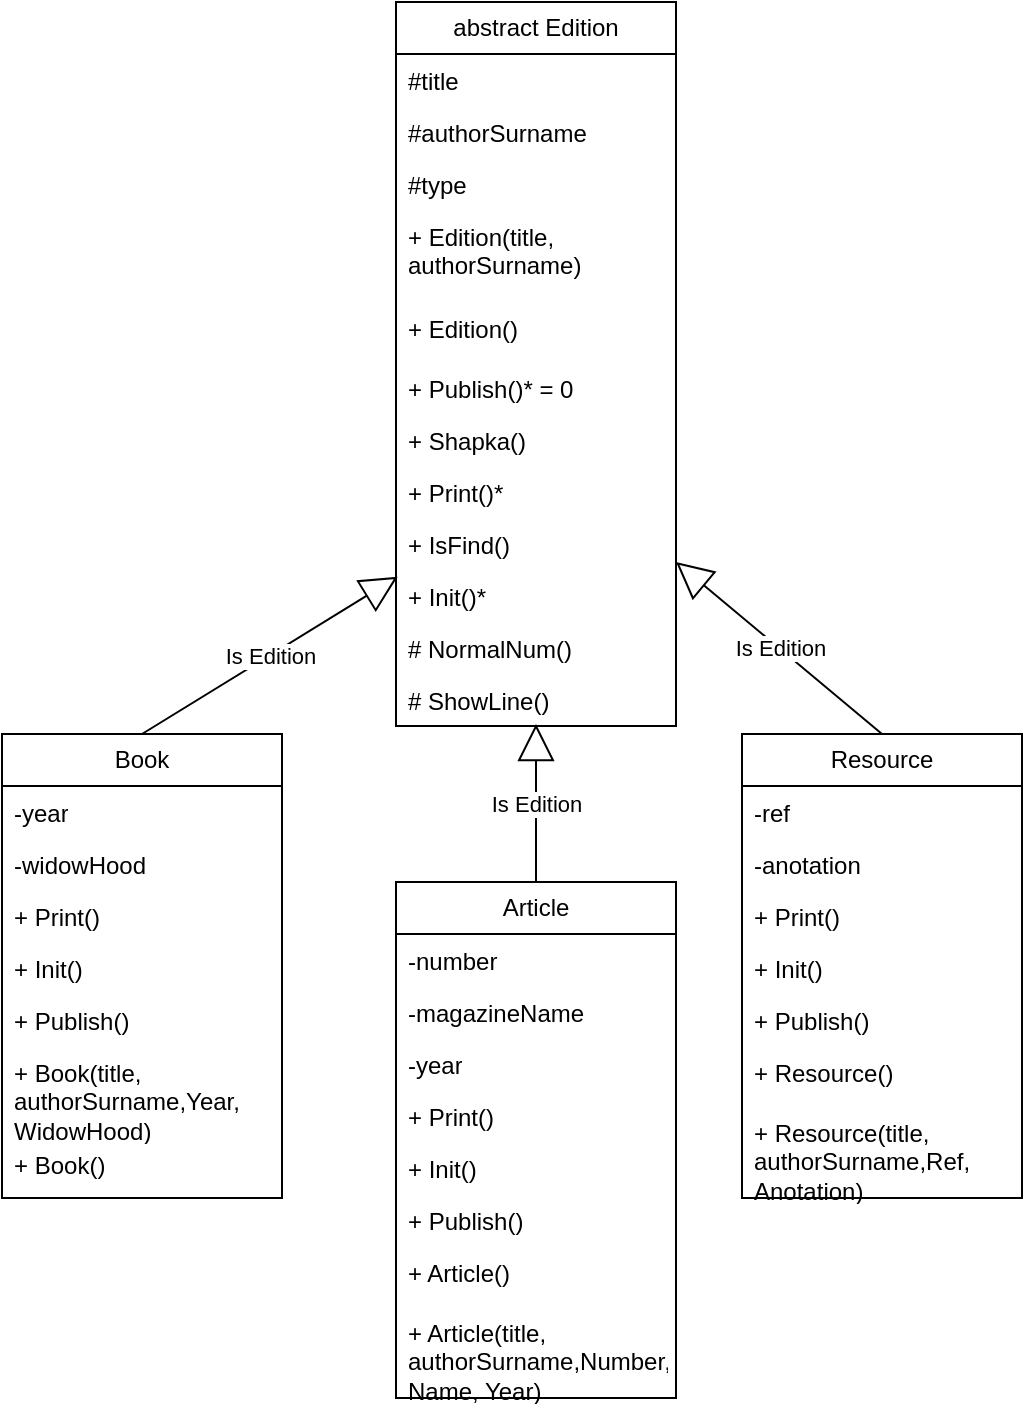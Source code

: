 <mxfile version="28.2.5">
  <diagram name="Сторінка-1" id="wjMNULmd1TKNdpKLbZKs">
    <mxGraphModel dx="1585" dy="798" grid="1" gridSize="10" guides="1" tooltips="1" connect="1" arrows="1" fold="1" page="1" pageScale="1" pageWidth="827" pageHeight="1169" math="0" shadow="0">
      <root>
        <mxCell id="0" />
        <mxCell id="1" parent="0" />
        <mxCell id="Z3BIu0tua5MSAObjCaPZ-3" value="abstract Edition" style="swimlane;fontStyle=0;childLayout=stackLayout;horizontal=1;startSize=26;fillColor=none;horizontalStack=0;resizeParent=1;resizeParentMax=0;resizeLast=0;collapsible=1;marginBottom=0;whiteSpace=wrap;html=1;" parent="1" vertex="1">
          <mxGeometry x="287" y="160" width="140" height="362" as="geometry" />
        </mxCell>
        <mxCell id="Z3BIu0tua5MSAObjCaPZ-4" value="#title" style="text;strokeColor=none;fillColor=none;align=left;verticalAlign=top;spacingLeft=4;spacingRight=4;overflow=hidden;rotatable=0;points=[[0,0.5],[1,0.5]];portConstraint=eastwest;whiteSpace=wrap;html=1;" parent="Z3BIu0tua5MSAObjCaPZ-3" vertex="1">
          <mxGeometry y="26" width="140" height="26" as="geometry" />
        </mxCell>
        <mxCell id="Z3BIu0tua5MSAObjCaPZ-5" value="#authorSurname" style="text;strokeColor=none;fillColor=none;align=left;verticalAlign=top;spacingLeft=4;spacingRight=4;overflow=hidden;rotatable=0;points=[[0,0.5],[1,0.5]];portConstraint=eastwest;whiteSpace=wrap;html=1;" parent="Z3BIu0tua5MSAObjCaPZ-3" vertex="1">
          <mxGeometry y="52" width="140" height="26" as="geometry" />
        </mxCell>
        <mxCell id="Z3BIu0tua5MSAObjCaPZ-28" value="#type" style="text;strokeColor=none;fillColor=none;align=left;verticalAlign=top;spacingLeft=4;spacingRight=4;overflow=hidden;rotatable=0;points=[[0,0.5],[1,0.5]];portConstraint=eastwest;whiteSpace=wrap;html=1;" parent="Z3BIu0tua5MSAObjCaPZ-3" vertex="1">
          <mxGeometry y="78" width="140" height="26" as="geometry" />
        </mxCell>
        <mxCell id="NYZryHAVjPhyMYE1WTN0-2" value="+ Edition(title,&lt;div&gt;authorSurname)&lt;/div&gt;" style="text;strokeColor=none;fillColor=none;align=left;verticalAlign=top;spacingLeft=4;spacingRight=4;overflow=hidden;rotatable=0;points=[[0,0.5],[1,0.5]];portConstraint=eastwest;whiteSpace=wrap;html=1;" parent="Z3BIu0tua5MSAObjCaPZ-3" vertex="1">
          <mxGeometry y="104" width="140" height="46" as="geometry" />
        </mxCell>
        <mxCell id="NYZryHAVjPhyMYE1WTN0-3" value="+ Edition(&lt;span style=&quot;background-color: transparent; color: light-dark(rgb(0, 0, 0), rgb(255, 255, 255));&quot;&gt;)&lt;/span&gt;" style="text;strokeColor=none;fillColor=none;align=left;verticalAlign=top;spacingLeft=4;spacingRight=4;overflow=hidden;rotatable=0;points=[[0,0.5],[1,0.5]];portConstraint=eastwest;whiteSpace=wrap;html=1;" parent="Z3BIu0tua5MSAObjCaPZ-3" vertex="1">
          <mxGeometry y="150" width="140" height="30" as="geometry" />
        </mxCell>
        <mxCell id="NYZryHAVjPhyMYE1WTN0-1" value="+ Publish()* = 0" style="text;strokeColor=none;fillColor=none;align=left;verticalAlign=top;spacingLeft=4;spacingRight=4;overflow=hidden;rotatable=0;points=[[0,0.5],[1,0.5]];portConstraint=eastwest;whiteSpace=wrap;html=1;" parent="Z3BIu0tua5MSAObjCaPZ-3" vertex="1">
          <mxGeometry y="180" width="140" height="26" as="geometry" />
        </mxCell>
        <mxCell id="Z3BIu0tua5MSAObjCaPZ-6" value="+ Shapka()" style="text;strokeColor=none;fillColor=none;align=left;verticalAlign=top;spacingLeft=4;spacingRight=4;overflow=hidden;rotatable=0;points=[[0,0.5],[1,0.5]];portConstraint=eastwest;whiteSpace=wrap;html=1;" parent="Z3BIu0tua5MSAObjCaPZ-3" vertex="1">
          <mxGeometry y="206" width="140" height="26" as="geometry" />
        </mxCell>
        <mxCell id="Z3BIu0tua5MSAObjCaPZ-27" value="+ Print()*&amp;nbsp;" style="text;strokeColor=none;fillColor=none;align=left;verticalAlign=top;spacingLeft=4;spacingRight=4;overflow=hidden;rotatable=0;points=[[0,0.5],[1,0.5]];portConstraint=eastwest;whiteSpace=wrap;html=1;" parent="Z3BIu0tua5MSAObjCaPZ-3" vertex="1">
          <mxGeometry y="232" width="140" height="26" as="geometry" />
        </mxCell>
        <mxCell id="Z3BIu0tua5MSAObjCaPZ-7" value="+ IsFind()" style="text;strokeColor=none;fillColor=none;align=left;verticalAlign=top;spacingLeft=4;spacingRight=4;overflow=hidden;rotatable=0;points=[[0,0.5],[1,0.5]];portConstraint=eastwest;whiteSpace=wrap;html=1;" parent="Z3BIu0tua5MSAObjCaPZ-3" vertex="1">
          <mxGeometry y="258" width="140" height="26" as="geometry" />
        </mxCell>
        <mxCell id="Z3BIu0tua5MSAObjCaPZ-8" value="+ Init()*" style="text;strokeColor=none;fillColor=none;align=left;verticalAlign=top;spacingLeft=4;spacingRight=4;overflow=hidden;rotatable=0;points=[[0,0.5],[1,0.5]];portConstraint=eastwest;whiteSpace=wrap;html=1;" parent="Z3BIu0tua5MSAObjCaPZ-3" vertex="1">
          <mxGeometry y="284" width="140" height="26" as="geometry" />
        </mxCell>
        <mxCell id="SDWFF0u0g8uu8Z4oX29n-2" value="# NormalNum()" style="text;strokeColor=none;fillColor=none;align=left;verticalAlign=top;spacingLeft=4;spacingRight=4;overflow=hidden;rotatable=0;points=[[0,0.5],[1,0.5]];portConstraint=eastwest;whiteSpace=wrap;html=1;" parent="Z3BIu0tua5MSAObjCaPZ-3" vertex="1">
          <mxGeometry y="310" width="140" height="26" as="geometry" />
        </mxCell>
        <mxCell id="CJwWzloWZjd97YSB_SaE-1" value="# ShowLine()" style="text;strokeColor=none;fillColor=none;align=left;verticalAlign=top;spacingLeft=4;spacingRight=4;overflow=hidden;rotatable=0;points=[[0,0.5],[1,0.5]];portConstraint=eastwest;whiteSpace=wrap;html=1;" parent="Z3BIu0tua5MSAObjCaPZ-3" vertex="1">
          <mxGeometry y="336" width="140" height="26" as="geometry" />
        </mxCell>
        <mxCell id="Z3BIu0tua5MSAObjCaPZ-9" value="Resource" style="swimlane;fontStyle=0;childLayout=stackLayout;horizontal=1;startSize=26;fillColor=none;horizontalStack=0;resizeParent=1;resizeParentMax=0;resizeLast=0;collapsible=1;marginBottom=0;whiteSpace=wrap;html=1;" parent="1" vertex="1">
          <mxGeometry x="460" y="526" width="140" height="232" as="geometry" />
        </mxCell>
        <mxCell id="Z3BIu0tua5MSAObjCaPZ-10" value="-ref" style="text;strokeColor=none;fillColor=none;align=left;verticalAlign=top;spacingLeft=4;spacingRight=4;overflow=hidden;rotatable=0;points=[[0,0.5],[1,0.5]];portConstraint=eastwest;whiteSpace=wrap;html=1;" parent="Z3BIu0tua5MSAObjCaPZ-9" vertex="1">
          <mxGeometry y="26" width="140" height="26" as="geometry" />
        </mxCell>
        <mxCell id="Z3BIu0tua5MSAObjCaPZ-11" value="-anotation" style="text;strokeColor=none;fillColor=none;align=left;verticalAlign=top;spacingLeft=4;spacingRight=4;overflow=hidden;rotatable=0;points=[[0,0.5],[1,0.5]];portConstraint=eastwest;whiteSpace=wrap;html=1;" parent="Z3BIu0tua5MSAObjCaPZ-9" vertex="1">
          <mxGeometry y="52" width="140" height="26" as="geometry" />
        </mxCell>
        <mxCell id="AjvcMDVXlmHt_yfk0cxa-8" value="+ Print()" style="text;strokeColor=none;fillColor=none;align=left;verticalAlign=top;spacingLeft=4;spacingRight=4;overflow=hidden;rotatable=0;points=[[0,0.5],[1,0.5]];portConstraint=eastwest;whiteSpace=wrap;html=1;" parent="Z3BIu0tua5MSAObjCaPZ-9" vertex="1">
          <mxGeometry y="78" width="140" height="26" as="geometry" />
        </mxCell>
        <mxCell id="AjvcMDVXlmHt_yfk0cxa-9" value="+ Init()" style="text;strokeColor=none;fillColor=none;align=left;verticalAlign=top;spacingLeft=4;spacingRight=4;overflow=hidden;rotatable=0;points=[[0,0.5],[1,0.5]];portConstraint=eastwest;whiteSpace=wrap;html=1;" parent="Z3BIu0tua5MSAObjCaPZ-9" vertex="1">
          <mxGeometry y="104" width="140" height="26" as="geometry" />
        </mxCell>
        <mxCell id="NYZryHAVjPhyMYE1WTN0-6" value="+ Publish()" style="text;strokeColor=none;fillColor=none;align=left;verticalAlign=top;spacingLeft=4;spacingRight=4;overflow=hidden;rotatable=0;points=[[0,0.5],[1,0.5]];portConstraint=eastwest;whiteSpace=wrap;html=1;" parent="Z3BIu0tua5MSAObjCaPZ-9" vertex="1">
          <mxGeometry y="130" width="140" height="26" as="geometry" />
        </mxCell>
        <mxCell id="CJwWzloWZjd97YSB_SaE-7" value="+ Resource(&lt;span style=&quot;background-color: transparent; color: light-dark(rgb(0, 0, 0), rgb(255, 255, 255));&quot;&gt;)&lt;/span&gt;" style="text;strokeColor=none;fillColor=none;align=left;verticalAlign=top;spacingLeft=4;spacingRight=4;overflow=hidden;rotatable=0;points=[[0,0.5],[1,0.5]];portConstraint=eastwest;whiteSpace=wrap;html=1;" parent="Z3BIu0tua5MSAObjCaPZ-9" vertex="1">
          <mxGeometry y="156" width="140" height="30" as="geometry" />
        </mxCell>
        <mxCell id="CJwWzloWZjd97YSB_SaE-6" value="+ Resource(title,&lt;div&gt;authorSurname,Ref,&lt;/div&gt;&lt;div&gt;Anotation&lt;span style=&quot;background-color: transparent; color: light-dark(rgb(0, 0, 0), rgb(255, 255, 255));&quot;&gt;)&lt;/span&gt;&lt;/div&gt;" style="text;strokeColor=none;fillColor=none;align=left;verticalAlign=top;spacingLeft=4;spacingRight=4;overflow=hidden;rotatable=0;points=[[0,0.5],[1,0.5]];portConstraint=eastwest;whiteSpace=wrap;html=1;" parent="Z3BIu0tua5MSAObjCaPZ-9" vertex="1">
          <mxGeometry y="186" width="140" height="46" as="geometry" />
        </mxCell>
        <mxCell id="Z3BIu0tua5MSAObjCaPZ-15" value="Article" style="swimlane;fontStyle=0;childLayout=stackLayout;horizontal=1;startSize=26;fillColor=none;horizontalStack=0;resizeParent=1;resizeParentMax=0;resizeLast=0;collapsible=1;marginBottom=0;whiteSpace=wrap;html=1;" parent="1" vertex="1">
          <mxGeometry x="287" y="600" width="140" height="258" as="geometry" />
        </mxCell>
        <mxCell id="Z3BIu0tua5MSAObjCaPZ-16" value="-number" style="text;strokeColor=none;fillColor=none;align=left;verticalAlign=top;spacingLeft=4;spacingRight=4;overflow=hidden;rotatable=0;points=[[0,0.5],[1,0.5]];portConstraint=eastwest;whiteSpace=wrap;html=1;" parent="Z3BIu0tua5MSAObjCaPZ-15" vertex="1">
          <mxGeometry y="26" width="140" height="26" as="geometry" />
        </mxCell>
        <mxCell id="Z3BIu0tua5MSAObjCaPZ-17" value="-magazineName" style="text;strokeColor=none;fillColor=none;align=left;verticalAlign=top;spacingLeft=4;spacingRight=4;overflow=hidden;rotatable=0;points=[[0,0.5],[1,0.5]];portConstraint=eastwest;whiteSpace=wrap;html=1;" parent="Z3BIu0tua5MSAObjCaPZ-15" vertex="1">
          <mxGeometry y="52" width="140" height="26" as="geometry" />
        </mxCell>
        <mxCell id="Z3BIu0tua5MSAObjCaPZ-29" value="-year" style="text;strokeColor=none;fillColor=none;align=left;verticalAlign=top;spacingLeft=4;spacingRight=4;overflow=hidden;rotatable=0;points=[[0,0.5],[1,0.5]];portConstraint=eastwest;whiteSpace=wrap;html=1;" parent="Z3BIu0tua5MSAObjCaPZ-15" vertex="1">
          <mxGeometry y="78" width="140" height="26" as="geometry" />
        </mxCell>
        <mxCell id="AjvcMDVXlmHt_yfk0cxa-5" value="+ Print()" style="text;strokeColor=none;fillColor=none;align=left;verticalAlign=top;spacingLeft=4;spacingRight=4;overflow=hidden;rotatable=0;points=[[0,0.5],[1,0.5]];portConstraint=eastwest;whiteSpace=wrap;html=1;" parent="Z3BIu0tua5MSAObjCaPZ-15" vertex="1">
          <mxGeometry y="104" width="140" height="26" as="geometry" />
        </mxCell>
        <mxCell id="AjvcMDVXlmHt_yfk0cxa-6" value="+ Init()" style="text;strokeColor=none;fillColor=none;align=left;verticalAlign=top;spacingLeft=4;spacingRight=4;overflow=hidden;rotatable=0;points=[[0,0.5],[1,0.5]];portConstraint=eastwest;whiteSpace=wrap;html=1;" parent="Z3BIu0tua5MSAObjCaPZ-15" vertex="1">
          <mxGeometry y="130" width="140" height="26" as="geometry" />
        </mxCell>
        <mxCell id="NYZryHAVjPhyMYE1WTN0-7" value="+ Publish()" style="text;strokeColor=none;fillColor=none;align=left;verticalAlign=top;spacingLeft=4;spacingRight=4;overflow=hidden;rotatable=0;points=[[0,0.5],[1,0.5]];portConstraint=eastwest;whiteSpace=wrap;html=1;" parent="Z3BIu0tua5MSAObjCaPZ-15" vertex="1">
          <mxGeometry y="156" width="140" height="26" as="geometry" />
        </mxCell>
        <mxCell id="CJwWzloWZjd97YSB_SaE-5" value="+ Article(&lt;span style=&quot;background-color: transparent; color: light-dark(rgb(0, 0, 0), rgb(255, 255, 255));&quot;&gt;)&lt;/span&gt;" style="text;strokeColor=none;fillColor=none;align=left;verticalAlign=top;spacingLeft=4;spacingRight=4;overflow=hidden;rotatable=0;points=[[0,0.5],[1,0.5]];portConstraint=eastwest;whiteSpace=wrap;html=1;" parent="Z3BIu0tua5MSAObjCaPZ-15" vertex="1">
          <mxGeometry y="182" width="140" height="30" as="geometry" />
        </mxCell>
        <mxCell id="CJwWzloWZjd97YSB_SaE-4" value="+ Article(title,&lt;div&gt;authorSurname,Number, Name, Year)&lt;/div&gt;" style="text;strokeColor=none;fillColor=none;align=left;verticalAlign=top;spacingLeft=4;spacingRight=4;overflow=hidden;rotatable=0;points=[[0,0.5],[1,0.5]];portConstraint=eastwest;whiteSpace=wrap;html=1;" parent="Z3BIu0tua5MSAObjCaPZ-15" vertex="1">
          <mxGeometry y="212" width="140" height="46" as="geometry" />
        </mxCell>
        <mxCell id="Z3BIu0tua5MSAObjCaPZ-21" value="Book" style="swimlane;fontStyle=0;childLayout=stackLayout;horizontal=1;startSize=26;fillColor=none;horizontalStack=0;resizeParent=1;resizeParentMax=0;resizeLast=0;collapsible=1;marginBottom=0;whiteSpace=wrap;html=1;" parent="1" vertex="1">
          <mxGeometry x="90" y="526" width="140" height="232" as="geometry" />
        </mxCell>
        <mxCell id="Z3BIu0tua5MSAObjCaPZ-22" value="-year" style="text;strokeColor=none;fillColor=none;align=left;verticalAlign=top;spacingLeft=4;spacingRight=4;overflow=hidden;rotatable=0;points=[[0,0.5],[1,0.5]];portConstraint=eastwest;whiteSpace=wrap;html=1;" parent="Z3BIu0tua5MSAObjCaPZ-21" vertex="1">
          <mxGeometry y="26" width="140" height="26" as="geometry" />
        </mxCell>
        <mxCell id="Z3BIu0tua5MSAObjCaPZ-23" value="-widowHood" style="text;strokeColor=none;fillColor=none;align=left;verticalAlign=top;spacingLeft=4;spacingRight=4;overflow=hidden;rotatable=0;points=[[0,0.5],[1,0.5]];portConstraint=eastwest;whiteSpace=wrap;html=1;" parent="Z3BIu0tua5MSAObjCaPZ-21" vertex="1">
          <mxGeometry y="52" width="140" height="26" as="geometry" />
        </mxCell>
        <mxCell id="AjvcMDVXlmHt_yfk0cxa-2" value="+ Print()&amp;nbsp;" style="text;strokeColor=none;fillColor=none;align=left;verticalAlign=top;spacingLeft=4;spacingRight=4;overflow=hidden;rotatable=0;points=[[0,0.5],[1,0.5]];portConstraint=eastwest;whiteSpace=wrap;html=1;" parent="Z3BIu0tua5MSAObjCaPZ-21" vertex="1">
          <mxGeometry y="78" width="140" height="26" as="geometry" />
        </mxCell>
        <mxCell id="AjvcMDVXlmHt_yfk0cxa-3" value="+ Init()" style="text;strokeColor=none;fillColor=none;align=left;verticalAlign=top;spacingLeft=4;spacingRight=4;overflow=hidden;rotatable=0;points=[[0,0.5],[1,0.5]];portConstraint=eastwest;whiteSpace=wrap;html=1;" parent="Z3BIu0tua5MSAObjCaPZ-21" vertex="1">
          <mxGeometry y="104" width="140" height="26" as="geometry" />
        </mxCell>
        <mxCell id="NYZryHAVjPhyMYE1WTN0-8" value="+ Publish()" style="text;strokeColor=none;fillColor=none;align=left;verticalAlign=top;spacingLeft=4;spacingRight=4;overflow=hidden;rotatable=0;points=[[0,0.5],[1,0.5]];portConstraint=eastwest;whiteSpace=wrap;html=1;" parent="Z3BIu0tua5MSAObjCaPZ-21" vertex="1">
          <mxGeometry y="130" width="140" height="26" as="geometry" />
        </mxCell>
        <mxCell id="CJwWzloWZjd97YSB_SaE-2" value="+ Book(title,&lt;div&gt;authorSurname,Year,&lt;/div&gt;&lt;div&gt;WidowHood)&lt;/div&gt;" style="text;strokeColor=none;fillColor=none;align=left;verticalAlign=top;spacingLeft=4;spacingRight=4;overflow=hidden;rotatable=0;points=[[0,0.5],[1,0.5]];portConstraint=eastwest;whiteSpace=wrap;html=1;" parent="Z3BIu0tua5MSAObjCaPZ-21" vertex="1">
          <mxGeometry y="156" width="140" height="46" as="geometry" />
        </mxCell>
        <mxCell id="CJwWzloWZjd97YSB_SaE-3" value="+ Book(&lt;span style=&quot;background-color: transparent; color: light-dark(rgb(0, 0, 0), rgb(255, 255, 255));&quot;&gt;)&lt;/span&gt;" style="text;strokeColor=none;fillColor=none;align=left;verticalAlign=top;spacingLeft=4;spacingRight=4;overflow=hidden;rotatable=0;points=[[0,0.5],[1,0.5]];portConstraint=eastwest;whiteSpace=wrap;html=1;" parent="Z3BIu0tua5MSAObjCaPZ-21" vertex="1">
          <mxGeometry y="202" width="140" height="30" as="geometry" />
        </mxCell>
        <mxCell id="Z3BIu0tua5MSAObjCaPZ-30" value="Is Edition" style="endArrow=block;endSize=16;endFill=0;html=1;rounded=0;exitX=0.5;exitY=0;exitDx=0;exitDy=0;entryX=0.006;entryY=0.129;entryDx=0;entryDy=0;entryPerimeter=0;" parent="1" source="Z3BIu0tua5MSAObjCaPZ-21" target="Z3BIu0tua5MSAObjCaPZ-8" edge="1">
          <mxGeometry width="160" relative="1" as="geometry">
            <mxPoint x="60" y="420" as="sourcePoint" />
            <mxPoint x="230" y="420" as="targetPoint" />
          </mxGeometry>
        </mxCell>
        <mxCell id="AjvcMDVXlmHt_yfk0cxa-10" value="Is Edition" style="endArrow=block;endSize=16;endFill=0;html=1;rounded=0;exitX=0.5;exitY=0;exitDx=0;exitDy=0;entryX=0.5;entryY=0.962;entryDx=0;entryDy=0;entryPerimeter=0;" parent="1" source="Z3BIu0tua5MSAObjCaPZ-15" target="CJwWzloWZjd97YSB_SaE-1" edge="1">
          <mxGeometry width="160" relative="1" as="geometry">
            <mxPoint x="240" y="551" as="sourcePoint" />
            <mxPoint x="420" y="560" as="targetPoint" />
          </mxGeometry>
        </mxCell>
        <mxCell id="AjvcMDVXlmHt_yfk0cxa-11" value="Is Edition" style="endArrow=block;endSize=16;endFill=0;html=1;rounded=0;exitX=0.5;exitY=0;exitDx=0;exitDy=0;" parent="1" source="Z3BIu0tua5MSAObjCaPZ-9" edge="1">
          <mxGeometry width="160" relative="1" as="geometry">
            <mxPoint x="447" y="576" as="sourcePoint" />
            <mxPoint x="427" y="440" as="targetPoint" />
            <Array as="points">
              <mxPoint x="427" y="440" />
            </Array>
          </mxGeometry>
        </mxCell>
      </root>
    </mxGraphModel>
  </diagram>
</mxfile>
